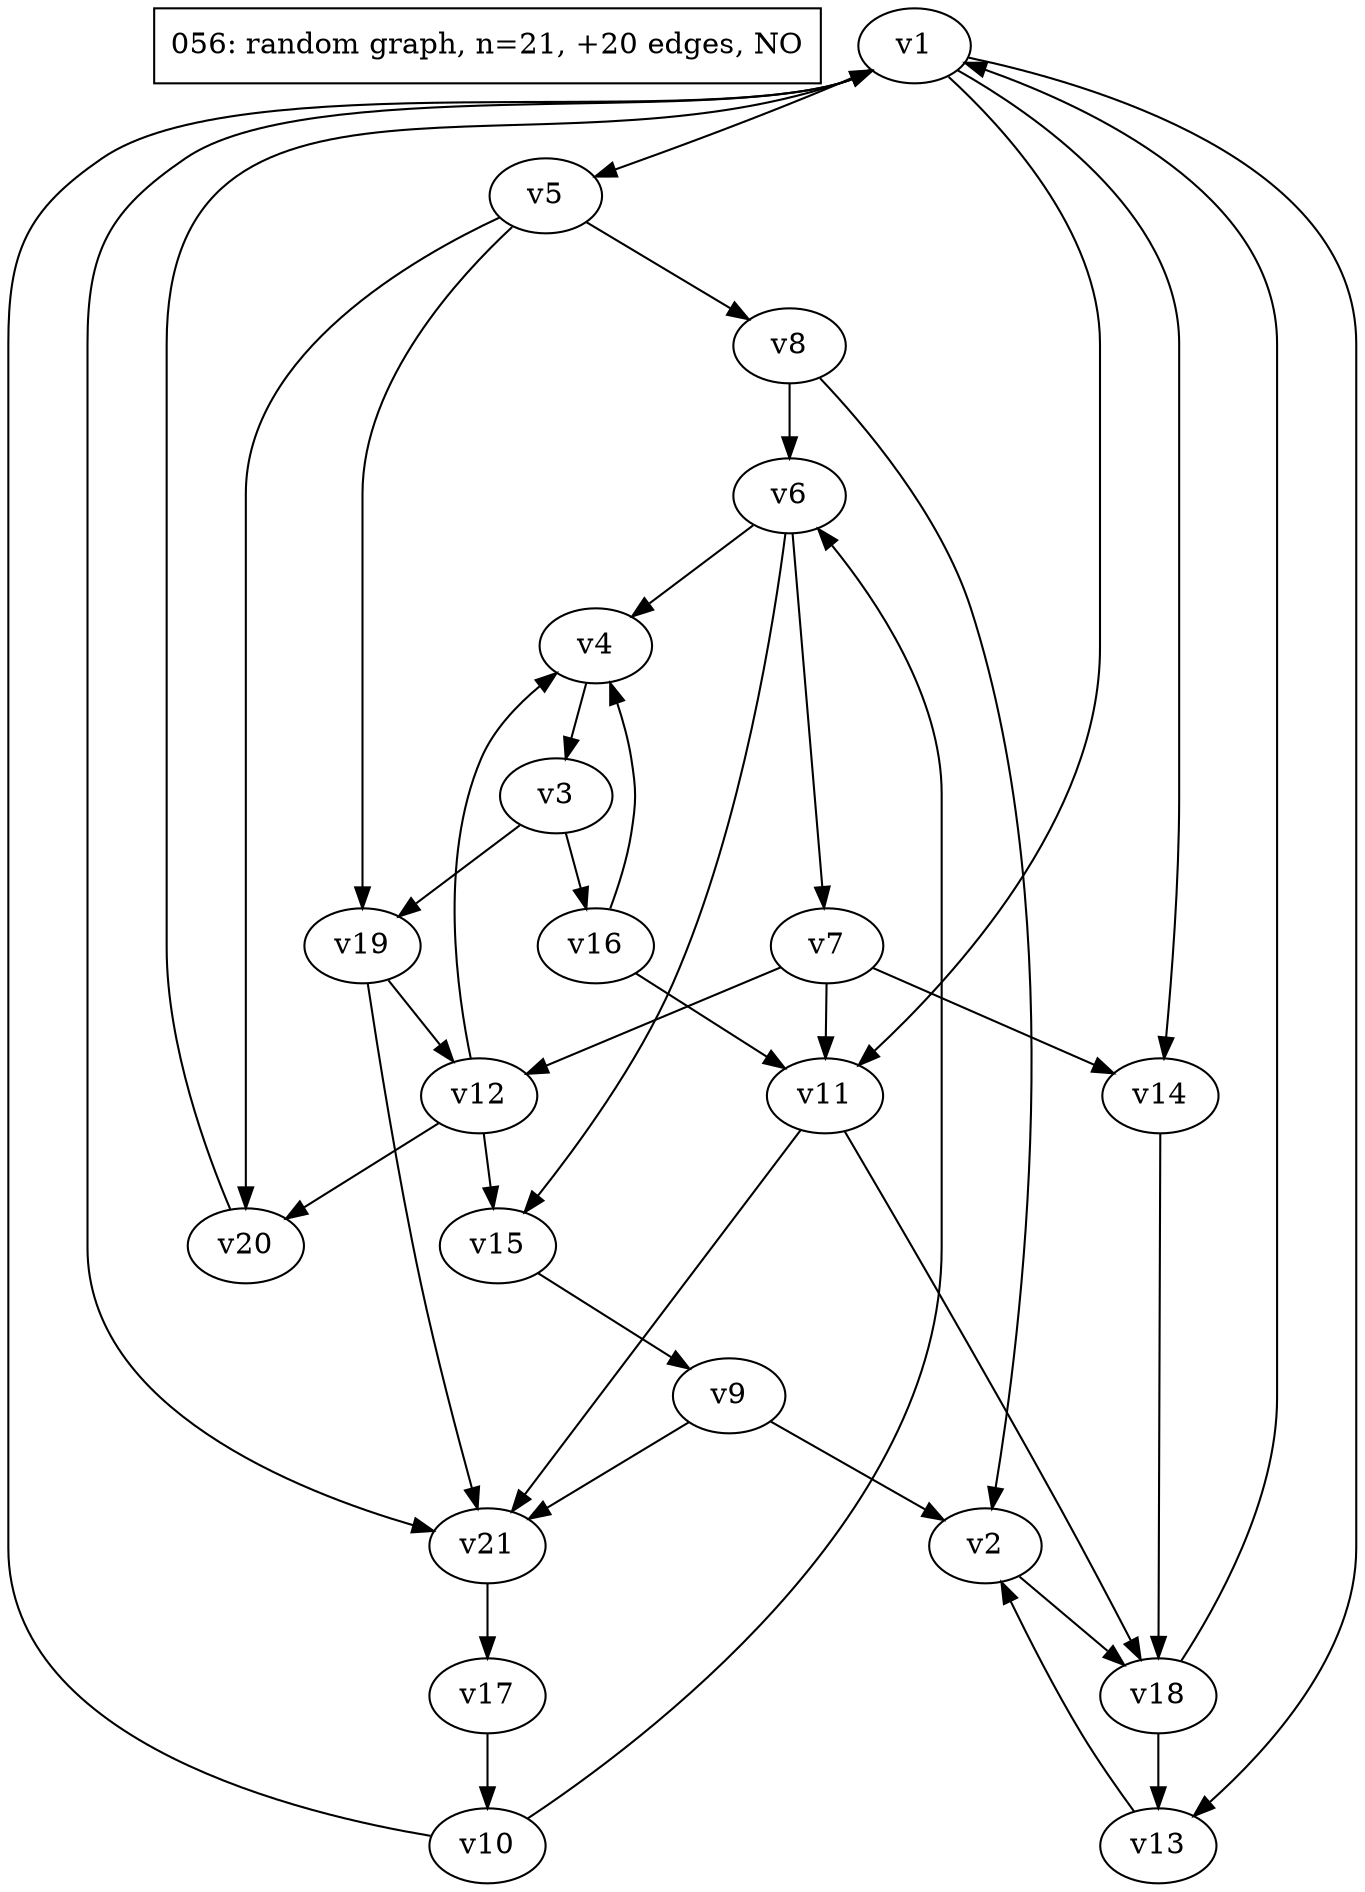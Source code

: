 digraph test056 {
	d[label="056: random graph, n=21, +20 edges, NO" shape=box]
	v1
	v2
	v3
	v4
	v5
	v6
	v7
	v8
	v9
	v10
	v11
	v12
	v13
	v14
	v15
	v16
	v17
	v18
	v19
	v20
	v21
	v8 -> v6;
	v5 -> v20;
	v18 -> v13;
	v6 -> v4;
	v19 -> v21;
	v16 -> v11;
	v11 -> v18;
	v7 -> v12;
	v19 -> v12;
	v17 -> v10;
	v16 -> v4;
	v5 -> v19;
	v12 -> v4;
	v6 -> v15;
	v2 -> v18;
	v18 -> v1;
	v1 -> v14;
	v15 -> v9;
	v3 -> v19;
	v4 -> v3;
	v20 -> v1;
	v6 -> v7;
	v1 -> v13;
	v5 -> v8;
	v1 -> v5;
	v12 -> v20;
	v14 -> v18;
	v13 -> v2;
	v7 -> v14;
	v11 -> v21;
	v1 -> v21;
	v3 -> v16;
	v21 -> v17;
	v1 -> v11;
	v7 -> v11;
	v8 -> v2;
	v10 -> v6;
	v10 -> v1;
	v12 -> v15;
	v9 -> v2;
	v9 -> v21;
}
